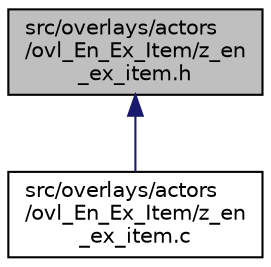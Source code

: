 digraph "src/overlays/actors/ovl_En_Ex_Item/z_en_ex_item.h"
{
 // LATEX_PDF_SIZE
  edge [fontname="Helvetica",fontsize="10",labelfontname="Helvetica",labelfontsize="10"];
  node [fontname="Helvetica",fontsize="10",shape=record];
  Node1 [label="src/overlays/actors\l/ovl_En_Ex_Item/z_en\l_ex_item.h",height=0.2,width=0.4,color="black", fillcolor="grey75", style="filled", fontcolor="black",tooltip=" "];
  Node1 -> Node2 [dir="back",color="midnightblue",fontsize="10",style="solid",fontname="Helvetica"];
  Node2 [label="src/overlays/actors\l/ovl_En_Ex_Item/z_en\l_ex_item.c",height=0.2,width=0.4,color="black", fillcolor="white", style="filled",URL="$dd/d33/z__en__ex__item_8c.html",tooltip=" "];
}
